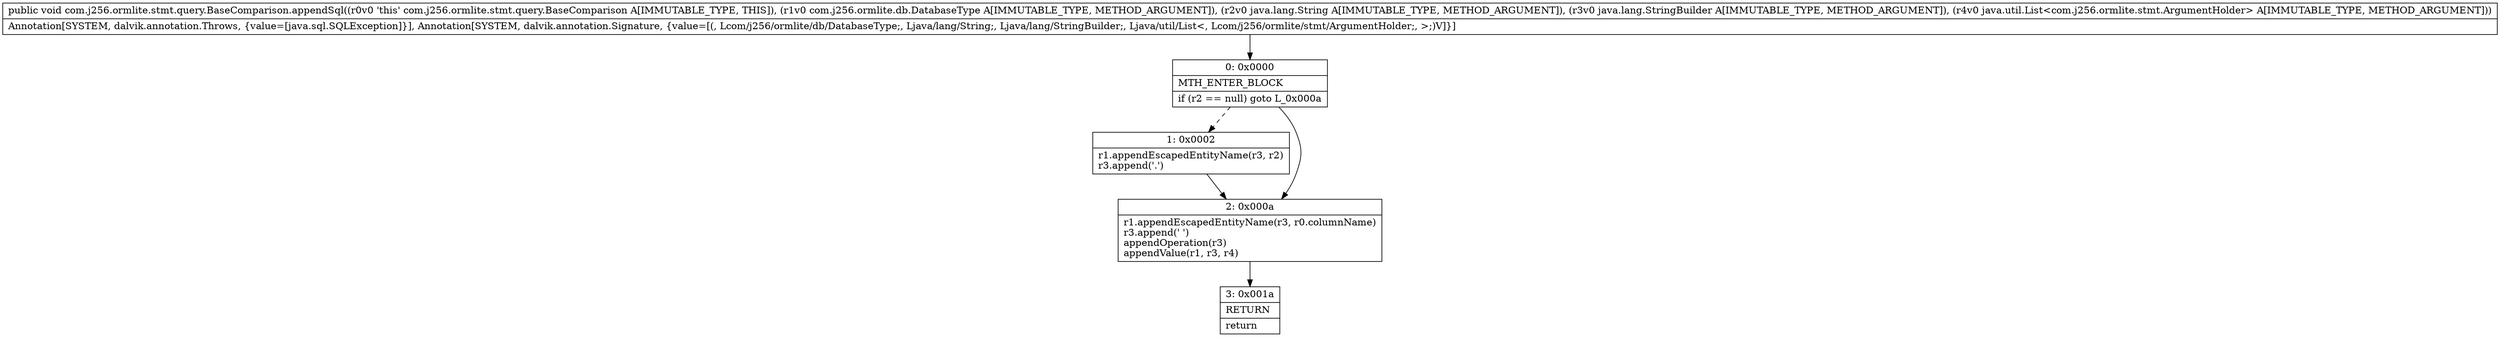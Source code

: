 digraph "CFG forcom.j256.ormlite.stmt.query.BaseComparison.appendSql(Lcom\/j256\/ormlite\/db\/DatabaseType;Ljava\/lang\/String;Ljava\/lang\/StringBuilder;Ljava\/util\/List;)V" {
Node_0 [shape=record,label="{0\:\ 0x0000|MTH_ENTER_BLOCK\l|if (r2 == null) goto L_0x000a\l}"];
Node_1 [shape=record,label="{1\:\ 0x0002|r1.appendEscapedEntityName(r3, r2)\lr3.append('.')\l}"];
Node_2 [shape=record,label="{2\:\ 0x000a|r1.appendEscapedEntityName(r3, r0.columnName)\lr3.append(' ')\lappendOperation(r3)\lappendValue(r1, r3, r4)\l}"];
Node_3 [shape=record,label="{3\:\ 0x001a|RETURN\l|return\l}"];
MethodNode[shape=record,label="{public void com.j256.ormlite.stmt.query.BaseComparison.appendSql((r0v0 'this' com.j256.ormlite.stmt.query.BaseComparison A[IMMUTABLE_TYPE, THIS]), (r1v0 com.j256.ormlite.db.DatabaseType A[IMMUTABLE_TYPE, METHOD_ARGUMENT]), (r2v0 java.lang.String A[IMMUTABLE_TYPE, METHOD_ARGUMENT]), (r3v0 java.lang.StringBuilder A[IMMUTABLE_TYPE, METHOD_ARGUMENT]), (r4v0 java.util.List\<com.j256.ormlite.stmt.ArgumentHolder\> A[IMMUTABLE_TYPE, METHOD_ARGUMENT]))  | Annotation[SYSTEM, dalvik.annotation.Throws, \{value=[java.sql.SQLException]\}], Annotation[SYSTEM, dalvik.annotation.Signature, \{value=[(, Lcom\/j256\/ormlite\/db\/DatabaseType;, Ljava\/lang\/String;, Ljava\/lang\/StringBuilder;, Ljava\/util\/List\<, Lcom\/j256\/ormlite\/stmt\/ArgumentHolder;, \>;)V]\}]\l}"];
MethodNode -> Node_0;
Node_0 -> Node_1[style=dashed];
Node_0 -> Node_2;
Node_1 -> Node_2;
Node_2 -> Node_3;
}

